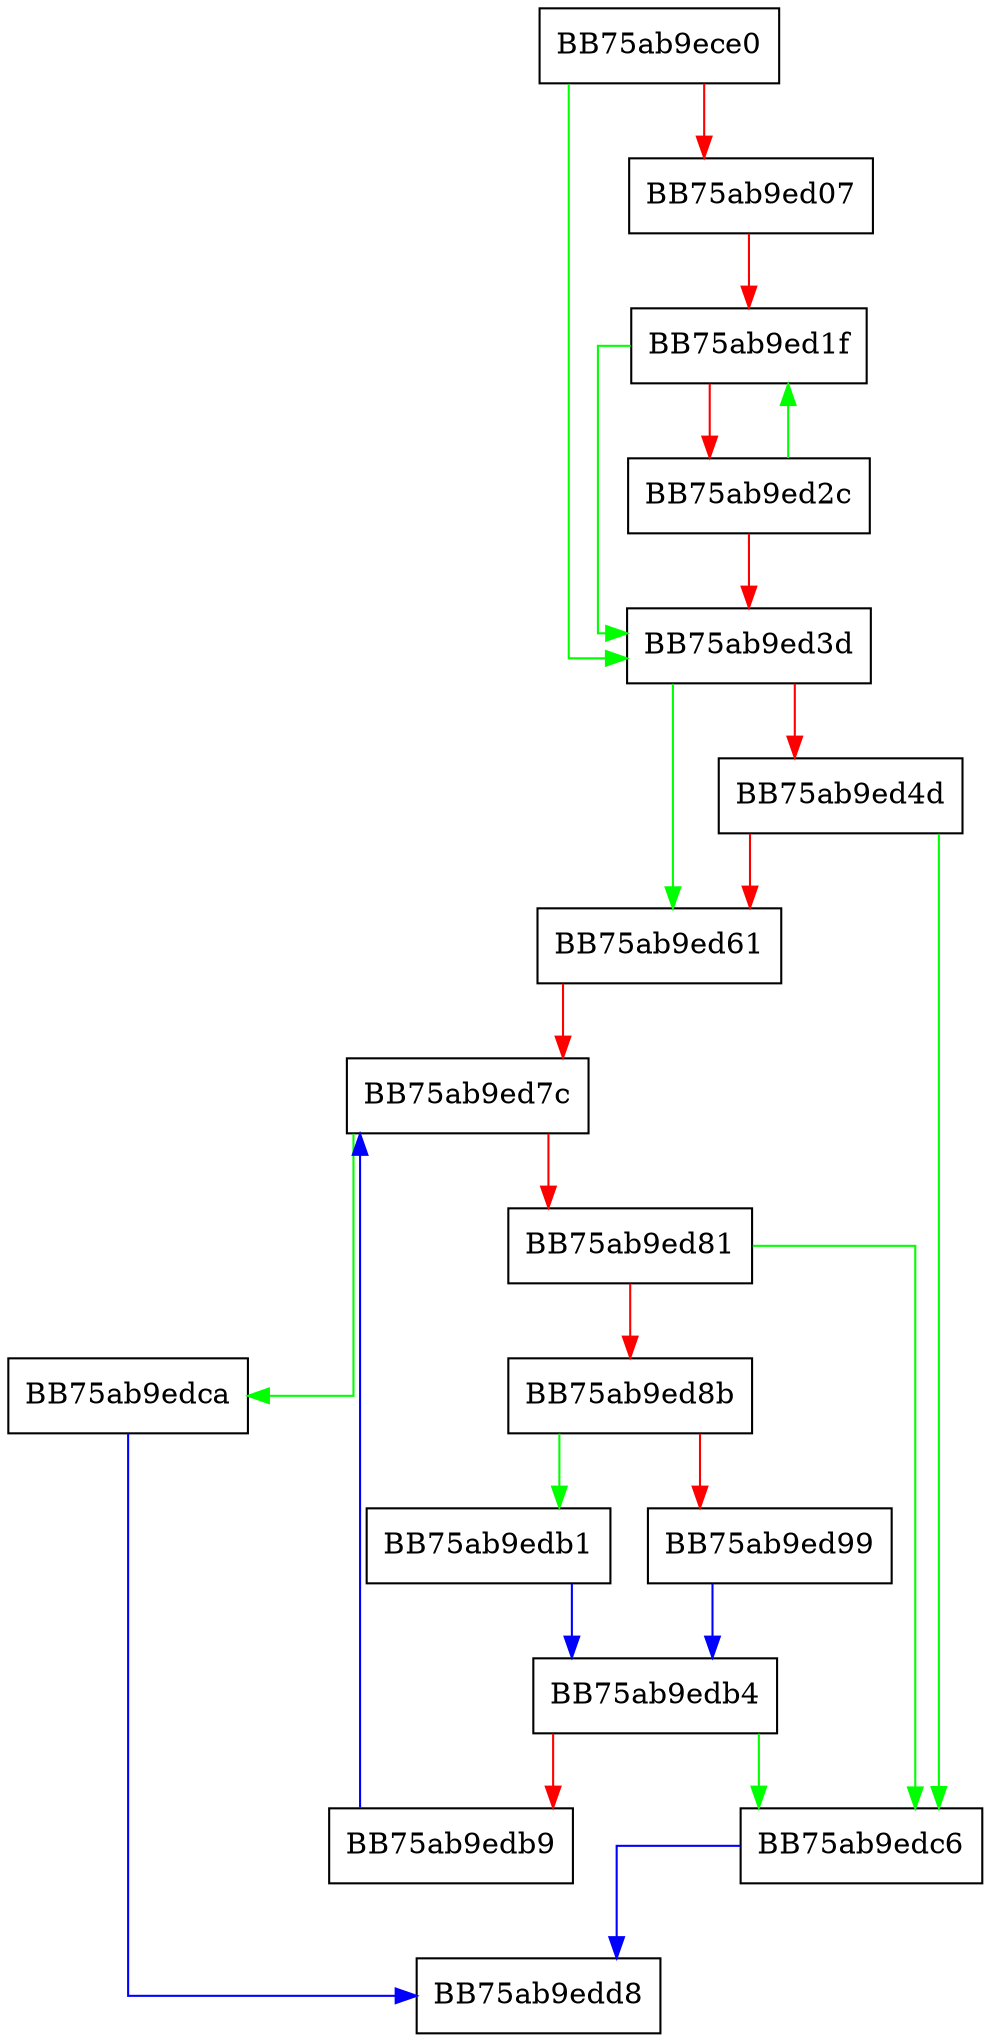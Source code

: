 digraph match_backref {
  node [shape="box"];
  graph [splines=ortho];
  BB75ab9ece0 -> BB75ab9ed3d [color="green"];
  BB75ab9ece0 -> BB75ab9ed07 [color="red"];
  BB75ab9ed07 -> BB75ab9ed1f [color="red"];
  BB75ab9ed1f -> BB75ab9ed3d [color="green"];
  BB75ab9ed1f -> BB75ab9ed2c [color="red"];
  BB75ab9ed2c -> BB75ab9ed1f [color="green"];
  BB75ab9ed2c -> BB75ab9ed3d [color="red"];
  BB75ab9ed3d -> BB75ab9ed61 [color="green"];
  BB75ab9ed3d -> BB75ab9ed4d [color="red"];
  BB75ab9ed4d -> BB75ab9edc6 [color="green"];
  BB75ab9ed4d -> BB75ab9ed61 [color="red"];
  BB75ab9ed61 -> BB75ab9ed7c [color="red"];
  BB75ab9ed7c -> BB75ab9edca [color="green"];
  BB75ab9ed7c -> BB75ab9ed81 [color="red"];
  BB75ab9ed81 -> BB75ab9edc6 [color="green"];
  BB75ab9ed81 -> BB75ab9ed8b [color="red"];
  BB75ab9ed8b -> BB75ab9edb1 [color="green"];
  BB75ab9ed8b -> BB75ab9ed99 [color="red"];
  BB75ab9ed99 -> BB75ab9edb4 [color="blue"];
  BB75ab9edb1 -> BB75ab9edb4 [color="blue"];
  BB75ab9edb4 -> BB75ab9edc6 [color="green"];
  BB75ab9edb4 -> BB75ab9edb9 [color="red"];
  BB75ab9edb9 -> BB75ab9ed7c [color="blue"];
  BB75ab9edc6 -> BB75ab9edd8 [color="blue"];
  BB75ab9edca -> BB75ab9edd8 [color="blue"];
}